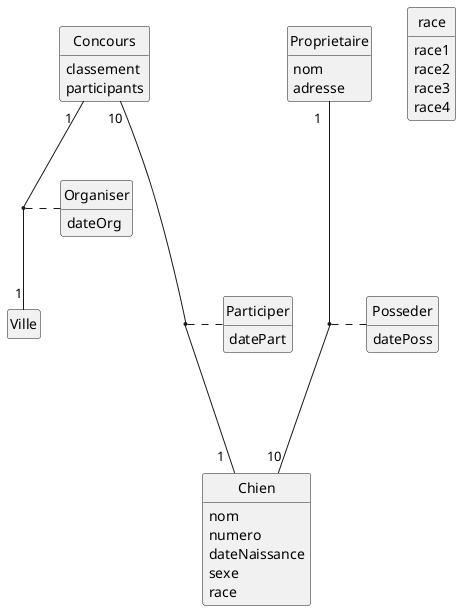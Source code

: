 @startuml Societe canine
'--------------------------------
' Parametres pour le dessin
'--------------------------------
hide circle
hide empty members
hide empty methods
'--------------------------------

class Proprietaire
{
    nom 
    adresse  
}

class Chien 
{
    nom
    numero
    dateNaissance 
    sexe 
    race
}

enum race 
{
    race1
    race2
    race3
    race4
}

class Concours 
{
    classement
    participants
}

class Ville
{
}

class Organiser
{
    dateOrg
}

class Participer
{
    datePart
}

class Posseder
{
    datePoss
}

Proprietaire "1  " --- "10" Chien
Concours "1  " -- "1" Ville
Concours "10" --- "1  " Chien 

(Concours,Ville) . Organiser
(Concours,Chien) . Participer
(Proprietaire,Chien) . Posseder

@enduml